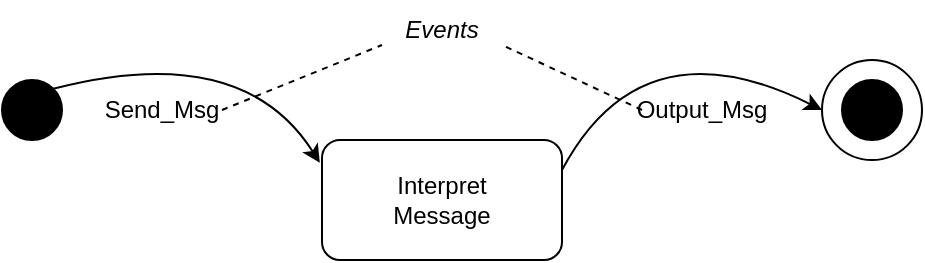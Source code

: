 <mxfile version="22.0.4" type="device">
  <diagram id="syEvSZ8Q-V62YxZi1XsA" name="Trang-1">
    <mxGraphModel dx="519" dy="530" grid="1" gridSize="10" guides="1" tooltips="1" connect="1" arrows="1" fold="1" page="1" pageScale="1" pageWidth="827" pageHeight="1169" math="0" shadow="0">
      <root>
        <mxCell id="0" />
        <mxCell id="1" parent="0" />
        <mxCell id="JoQD3kp0wQxTA_KAw-BF-1" value="" style="ellipse;whiteSpace=wrap;html=1;aspect=fixed;fillColor=#000000;" vertex="1" parent="1">
          <mxGeometry x="90" y="160" width="30" height="30" as="geometry" />
        </mxCell>
        <mxCell id="JoQD3kp0wQxTA_KAw-BF-3" value="" style="ellipse;whiteSpace=wrap;html=1;aspect=fixed;" vertex="1" parent="1">
          <mxGeometry x="500" y="150" width="50" height="50" as="geometry" />
        </mxCell>
        <mxCell id="JoQD3kp0wQxTA_KAw-BF-2" value="" style="ellipse;whiteSpace=wrap;html=1;aspect=fixed;fillColor=#000000;" vertex="1" parent="1">
          <mxGeometry x="510" y="160" width="30" height="30" as="geometry" />
        </mxCell>
        <mxCell id="JoQD3kp0wQxTA_KAw-BF-5" value="" style="rounded=1;whiteSpace=wrap;html=1;" vertex="1" parent="1">
          <mxGeometry x="250" y="190" width="120" height="60" as="geometry" />
        </mxCell>
        <mxCell id="JoQD3kp0wQxTA_KAw-BF-10" value="" style="curved=1;endArrow=classic;html=1;rounded=0;entryX=-0.009;entryY=0.19;entryDx=0;entryDy=0;exitX=1;exitY=0;exitDx=0;exitDy=0;entryPerimeter=0;" edge="1" parent="1" source="JoQD3kp0wQxTA_KAw-BF-1" target="JoQD3kp0wQxTA_KAw-BF-5">
          <mxGeometry width="50" height="50" relative="1" as="geometry">
            <mxPoint x="205.472" y="320" as="sourcePoint" />
            <mxPoint x="350" y="300" as="targetPoint" />
            <Array as="points">
              <mxPoint x="210" y="140" />
            </Array>
          </mxGeometry>
        </mxCell>
        <mxCell id="JoQD3kp0wQxTA_KAw-BF-11" value="" style="curved=1;endArrow=classic;html=1;rounded=0;entryX=0;entryY=0.5;entryDx=0;entryDy=0;exitX=1;exitY=0.25;exitDx=0;exitDy=0;" edge="1" parent="1" source="JoQD3kp0wQxTA_KAw-BF-5" target="JoQD3kp0wQxTA_KAw-BF-3">
          <mxGeometry width="50" height="50" relative="1" as="geometry">
            <mxPoint x="126" y="174" as="sourcePoint" />
            <mxPoint x="259" y="211" as="targetPoint" />
            <Array as="points">
              <mxPoint x="410" y="130" />
            </Array>
          </mxGeometry>
        </mxCell>
        <mxCell id="JoQD3kp0wQxTA_KAw-BF-12" value="Interpret Message" style="text;html=1;strokeColor=none;fillColor=none;align=center;verticalAlign=middle;whiteSpace=wrap;rounded=0;" vertex="1" parent="1">
          <mxGeometry x="280" y="205" width="60" height="30" as="geometry" />
        </mxCell>
        <mxCell id="JoQD3kp0wQxTA_KAw-BF-13" value="Output_Msg" style="text;html=1;strokeColor=none;fillColor=none;align=center;verticalAlign=middle;whiteSpace=wrap;rounded=0;" vertex="1" parent="1">
          <mxGeometry x="410" y="160" width="60" height="30" as="geometry" />
        </mxCell>
        <mxCell id="JoQD3kp0wQxTA_KAw-BF-14" value="Send_Msg" style="text;html=1;strokeColor=none;fillColor=none;align=center;verticalAlign=middle;whiteSpace=wrap;rounded=0;" vertex="1" parent="1">
          <mxGeometry x="140" y="160" width="60" height="30" as="geometry" />
        </mxCell>
        <mxCell id="JoQD3kp0wQxTA_KAw-BF-16" value="&lt;i&gt;Events&lt;/i&gt;" style="text;html=1;strokeColor=none;fillColor=none;align=center;verticalAlign=middle;whiteSpace=wrap;rounded=0;" vertex="1" parent="1">
          <mxGeometry x="280" y="120" width="60" height="30" as="geometry" />
        </mxCell>
        <mxCell id="JoQD3kp0wQxTA_KAw-BF-17" value="" style="endArrow=none;dashed=1;html=1;rounded=0;exitX=1;exitY=0.5;exitDx=0;exitDy=0;entryX=0;entryY=0.75;entryDx=0;entryDy=0;" edge="1" parent="1" source="JoQD3kp0wQxTA_KAw-BF-14" target="JoQD3kp0wQxTA_KAw-BF-16">
          <mxGeometry width="50" height="50" relative="1" as="geometry">
            <mxPoint x="290" y="200" as="sourcePoint" />
            <mxPoint x="340" y="150" as="targetPoint" />
          </mxGeometry>
        </mxCell>
        <mxCell id="JoQD3kp0wQxTA_KAw-BF-18" value="" style="endArrow=none;dashed=1;html=1;rounded=0;exitX=0;exitY=0.5;exitDx=0;exitDy=0;entryX=1;entryY=0.75;entryDx=0;entryDy=0;" edge="1" parent="1" source="JoQD3kp0wQxTA_KAw-BF-13" target="JoQD3kp0wQxTA_KAw-BF-16">
          <mxGeometry width="50" height="50" relative="1" as="geometry">
            <mxPoint x="290" y="200" as="sourcePoint" />
            <mxPoint x="340" y="150" as="targetPoint" />
          </mxGeometry>
        </mxCell>
      </root>
    </mxGraphModel>
  </diagram>
</mxfile>
